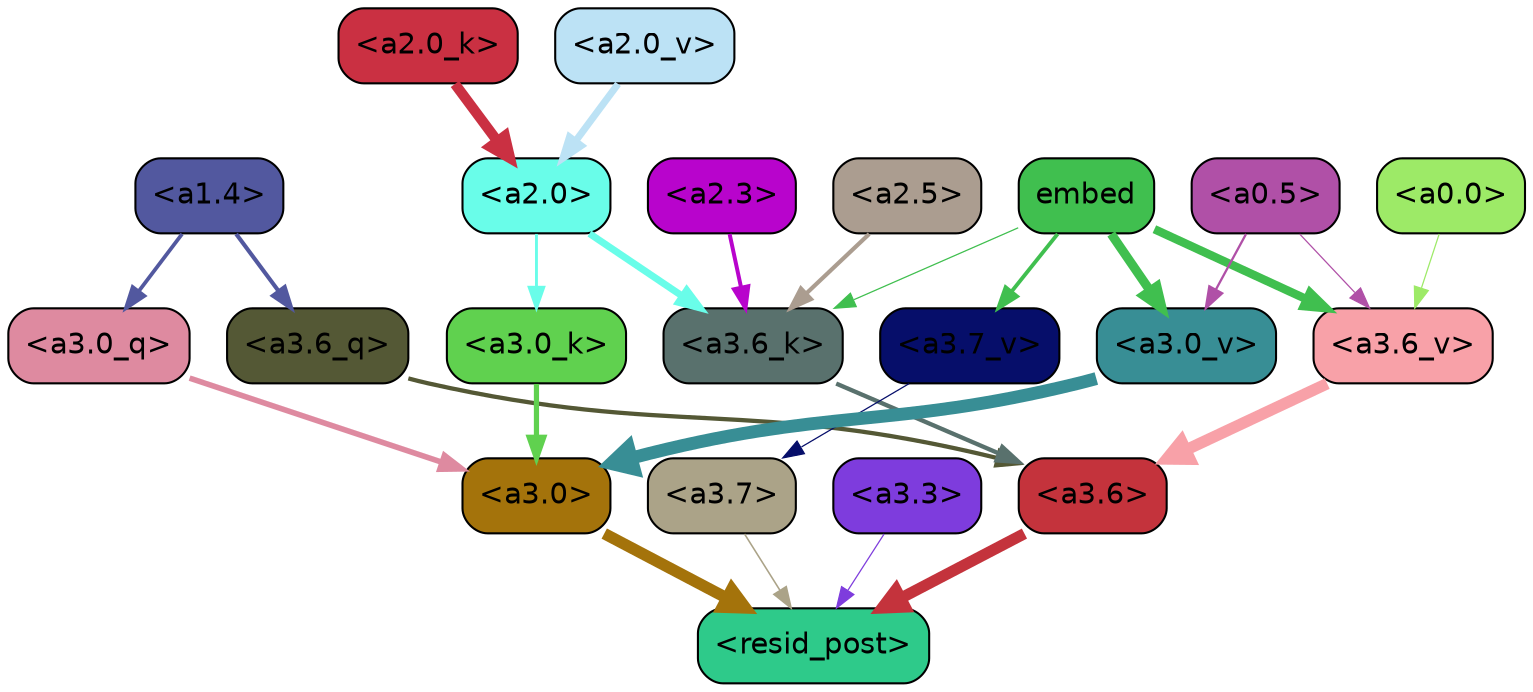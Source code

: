 strict digraph "" {
	graph [bgcolor=transparent,
		layout=dot,
		overlap=false,
		splines=true
	];
	"<a3.7>"	[color=black,
		fillcolor="#aba388",
		fontname=Helvetica,
		shape=box,
		style="filled, rounded"];
	"<resid_post>"	[color=black,
		fillcolor="#2eca8a",
		fontname=Helvetica,
		shape=box,
		style="filled, rounded"];
	"<a3.7>" -> "<resid_post>"	[color="#aba388",
		penwidth=0.7595263123512268];
	"<a3.6>"	[color=black,
		fillcolor="#c4333c",
		fontname=Helvetica,
		shape=box,
		style="filled, rounded"];
	"<a3.6>" -> "<resid_post>"	[color="#c4333c",
		penwidth=5.40013587474823];
	"<a3.3>"	[color=black,
		fillcolor="#7e3cdd",
		fontname=Helvetica,
		shape=box,
		style="filled, rounded"];
	"<a3.3>" -> "<resid_post>"	[color="#7e3cdd",
		penwidth=0.6];
	"<a3.0>"	[color=black,
		fillcolor="#a4730b",
		fontname=Helvetica,
		shape=box,
		style="filled, rounded"];
	"<a3.0>" -> "<resid_post>"	[color="#a4730b",
		penwidth=5.540827631950378];
	"<a3.6_q>"	[color=black,
		fillcolor="#545835",
		fontname=Helvetica,
		shape=box,
		style="filled, rounded"];
	"<a3.6_q>" -> "<a3.6>"	[color="#545835",
		penwidth=2.0530722737312317];
	"<a3.0_q>"	[color=black,
		fillcolor="#de8aa0",
		fontname=Helvetica,
		shape=box,
		style="filled, rounded"];
	"<a3.0_q>" -> "<a3.0>"	[color="#de8aa0",
		penwidth=2.681713283061981];
	"<a3.6_k>"	[color=black,
		fillcolor="#59716d",
		fontname=Helvetica,
		shape=box,
		style="filled, rounded"];
	"<a3.6_k>" -> "<a3.6>"	[color="#59716d",
		penwidth=2.080081820487976];
	"<a3.0_k>"	[color=black,
		fillcolor="#60d14f",
		fontname=Helvetica,
		shape=box,
		style="filled, rounded"];
	"<a3.0_k>" -> "<a3.0>"	[color="#60d14f",
		penwidth=2.4920601844787598];
	"<a3.7_v>"	[color=black,
		fillcolor="#060e6a",
		fontname=Helvetica,
		shape=box,
		style="filled, rounded"];
	"<a3.7_v>" -> "<a3.7>"	[color="#060e6a",
		penwidth=0.6];
	"<a3.6_v>"	[color=black,
		fillcolor="#f8a1a8",
		fontname=Helvetica,
		shape=box,
		style="filled, rounded"];
	"<a3.6_v>" -> "<a3.6>"	[color="#f8a1a8",
		penwidth=5.522058844566345];
	"<a3.0_v>"	[color=black,
		fillcolor="#388e95",
		fontname=Helvetica,
		shape=box,
		style="filled, rounded"];
	"<a3.0_v>" -> "<a3.0>"	[color="#388e95",
		penwidth=6.184832274913788];
	"<a1.4>"	[color=black,
		fillcolor="#52589f",
		fontname=Helvetica,
		shape=box,
		style="filled, rounded"];
	"<a1.4>" -> "<a3.6_q>"	[color="#52589f",
		penwidth=1.9735972881317139];
	"<a1.4>" -> "<a3.0_q>"	[color="#52589f",
		penwidth=1.8167777061462402];
	"<a2.5>"	[color=black,
		fillcolor="#ab9d90",
		fontname=Helvetica,
		shape=box,
		style="filled, rounded"];
	"<a2.5>" -> "<a3.6_k>"	[color="#ab9d90",
		penwidth=1.998626947402954];
	"<a2.3>"	[color=black,
		fillcolor="#b804cc",
		fontname=Helvetica,
		shape=box,
		style="filled, rounded"];
	"<a2.3>" -> "<a3.6_k>"	[color="#b804cc",
		penwidth=1.90748929977417];
	"<a2.0>"	[color=black,
		fillcolor="#69fde9",
		fontname=Helvetica,
		shape=box,
		style="filled, rounded"];
	"<a2.0>" -> "<a3.6_k>"	[color="#69fde9",
		penwidth=3.3549644947052];
	"<a2.0>" -> "<a3.0_k>"	[color="#69fde9",
		penwidth=1.3908889293670654];
	embed	[color=black,
		fillcolor="#40bf4f",
		fontname=Helvetica,
		shape=box,
		style="filled, rounded"];
	embed -> "<a3.6_k>"	[color="#40bf4f",
		penwidth=0.6];
	embed -> "<a3.7_v>"	[color="#40bf4f",
		penwidth=1.8481524586677551];
	embed -> "<a3.6_v>"	[color="#40bf4f",
		penwidth=4.0683629512786865];
	embed -> "<a3.0_v>"	[color="#40bf4f",
		penwidth=4.396489858627319];
	"<a0.5>"	[color=black,
		fillcolor="#b050a7",
		fontname=Helvetica,
		shape=box,
		style="filled, rounded"];
	"<a0.5>" -> "<a3.6_v>"	[color="#b050a7",
		penwidth=0.6];
	"<a0.5>" -> "<a3.0_v>"	[color="#b050a7",
		penwidth=1.0967135429382324];
	"<a0.0>"	[color=black,
		fillcolor="#9dea67",
		fontname=Helvetica,
		shape=box,
		style="filled, rounded"];
	"<a0.0>" -> "<a3.6_v>"	[color="#9dea67",
		penwidth=0.6];
	"<a2.0_k>"	[color=black,
		fillcolor="#ca3042",
		fontname=Helvetica,
		shape=box,
		style="filled, rounded"];
	"<a2.0_k>" -> "<a2.0>"	[color="#ca3042",
		penwidth=4.960922122001648];
	"<a2.0_v>"	[color=black,
		fillcolor="#bce2f5",
		fontname=Helvetica,
		shape=box,
		style="filled, rounded"];
	"<a2.0_v>" -> "<a2.0>"	[color="#bce2f5",
		penwidth=3.3640971779823303];
}
